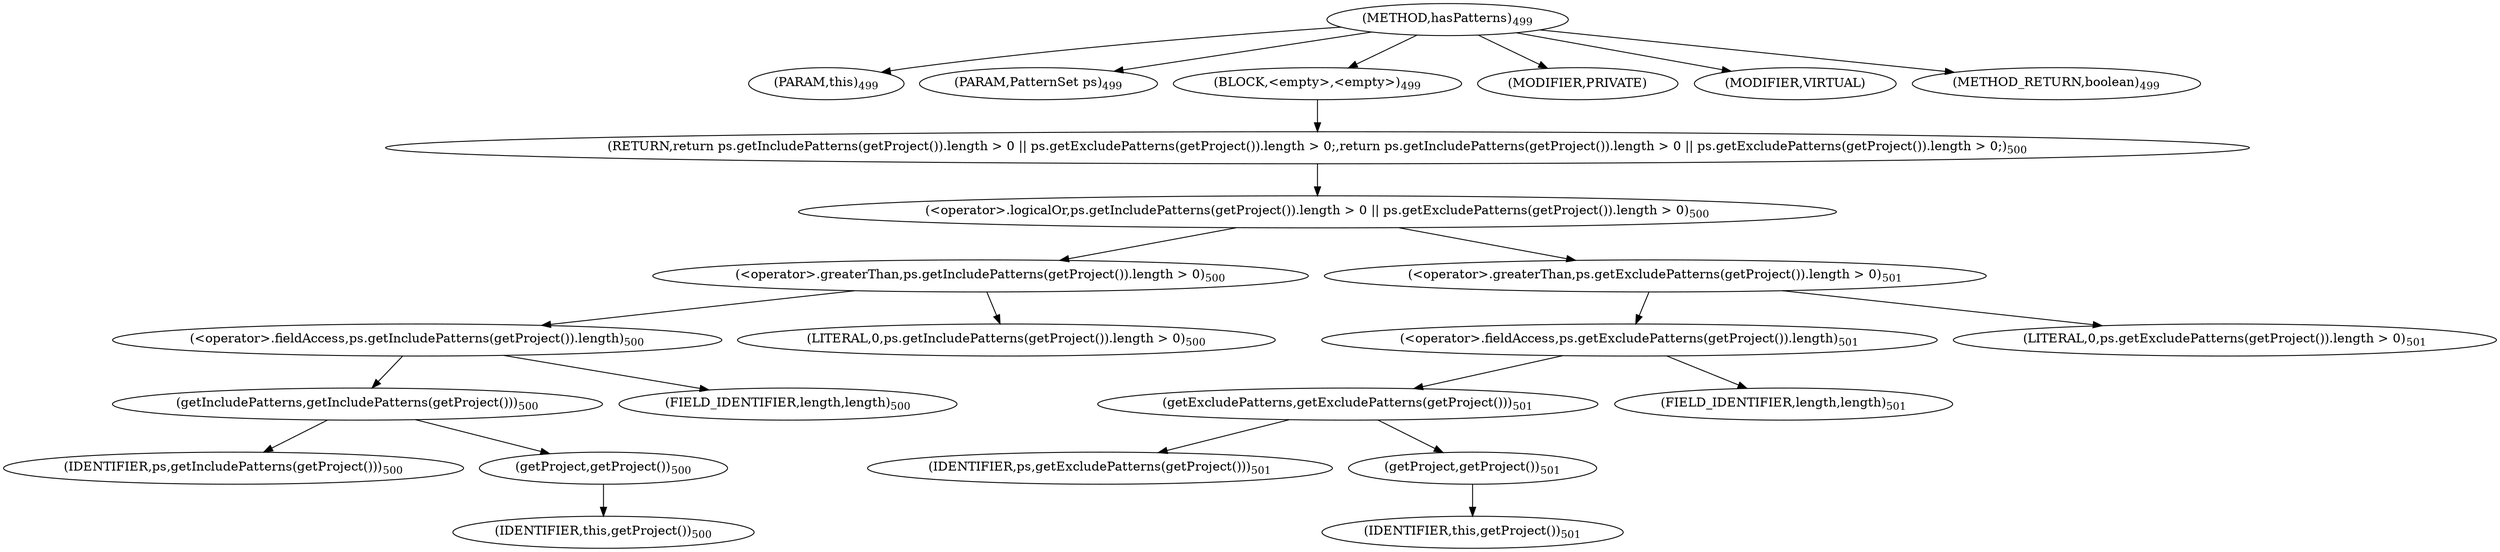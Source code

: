 digraph "hasPatterns" {  
"1153" [label = <(METHOD,hasPatterns)<SUB>499</SUB>> ]
"112" [label = <(PARAM,this)<SUB>499</SUB>> ]
"1154" [label = <(PARAM,PatternSet ps)<SUB>499</SUB>> ]
"1155" [label = <(BLOCK,&lt;empty&gt;,&lt;empty&gt;)<SUB>499</SUB>> ]
"1156" [label = <(RETURN,return ps.getIncludePatterns(getProject()).length &gt; 0 || ps.getExcludePatterns(getProject()).length &gt; 0;,return ps.getIncludePatterns(getProject()).length &gt; 0 || ps.getExcludePatterns(getProject()).length &gt; 0;)<SUB>500</SUB>> ]
"1157" [label = <(&lt;operator&gt;.logicalOr,ps.getIncludePatterns(getProject()).length &gt; 0 || ps.getExcludePatterns(getProject()).length &gt; 0)<SUB>500</SUB>> ]
"1158" [label = <(&lt;operator&gt;.greaterThan,ps.getIncludePatterns(getProject()).length &gt; 0)<SUB>500</SUB>> ]
"1159" [label = <(&lt;operator&gt;.fieldAccess,ps.getIncludePatterns(getProject()).length)<SUB>500</SUB>> ]
"1160" [label = <(getIncludePatterns,getIncludePatterns(getProject()))<SUB>500</SUB>> ]
"1161" [label = <(IDENTIFIER,ps,getIncludePatterns(getProject()))<SUB>500</SUB>> ]
"1162" [label = <(getProject,getProject())<SUB>500</SUB>> ]
"111" [label = <(IDENTIFIER,this,getProject())<SUB>500</SUB>> ]
"1163" [label = <(FIELD_IDENTIFIER,length,length)<SUB>500</SUB>> ]
"1164" [label = <(LITERAL,0,ps.getIncludePatterns(getProject()).length &gt; 0)<SUB>500</SUB>> ]
"1165" [label = <(&lt;operator&gt;.greaterThan,ps.getExcludePatterns(getProject()).length &gt; 0)<SUB>501</SUB>> ]
"1166" [label = <(&lt;operator&gt;.fieldAccess,ps.getExcludePatterns(getProject()).length)<SUB>501</SUB>> ]
"1167" [label = <(getExcludePatterns,getExcludePatterns(getProject()))<SUB>501</SUB>> ]
"1168" [label = <(IDENTIFIER,ps,getExcludePatterns(getProject()))<SUB>501</SUB>> ]
"1169" [label = <(getProject,getProject())<SUB>501</SUB>> ]
"113" [label = <(IDENTIFIER,this,getProject())<SUB>501</SUB>> ]
"1170" [label = <(FIELD_IDENTIFIER,length,length)<SUB>501</SUB>> ]
"1171" [label = <(LITERAL,0,ps.getExcludePatterns(getProject()).length &gt; 0)<SUB>501</SUB>> ]
"1172" [label = <(MODIFIER,PRIVATE)> ]
"1173" [label = <(MODIFIER,VIRTUAL)> ]
"1174" [label = <(METHOD_RETURN,boolean)<SUB>499</SUB>> ]
  "1153" -> "112" 
  "1153" -> "1154" 
  "1153" -> "1155" 
  "1153" -> "1172" 
  "1153" -> "1173" 
  "1153" -> "1174" 
  "1155" -> "1156" 
  "1156" -> "1157" 
  "1157" -> "1158" 
  "1157" -> "1165" 
  "1158" -> "1159" 
  "1158" -> "1164" 
  "1159" -> "1160" 
  "1159" -> "1163" 
  "1160" -> "1161" 
  "1160" -> "1162" 
  "1162" -> "111" 
  "1165" -> "1166" 
  "1165" -> "1171" 
  "1166" -> "1167" 
  "1166" -> "1170" 
  "1167" -> "1168" 
  "1167" -> "1169" 
  "1169" -> "113" 
}
